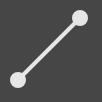 <mxfile version="24.2.5" type="device">
  <diagram name="第 1 页" id="ewl9boTtj5eG1xmZE2dz">
    <mxGraphModel dx="145" dy="110" grid="1" gridSize="3.937" guides="1" tooltips="1" connect="1" arrows="1" fold="1" page="1" pageScale="1" pageWidth="48" pageHeight="48" background="#464647" math="0" shadow="0">
      <root>
        <mxCell id="0" />
        <mxCell id="1" parent="0" />
        <mxCell id="JbTVdKFWbdLQB1auDO73-1" value="" style="endArrow=oval;html=1;rounded=0;startArrow=oval;startFill=1;endFill=1;fillColor=#f5f5f5;strokeColor=#E6E6E6;strokeWidth=2;" parent="1" edge="1">
          <mxGeometry width="50" height="50" relative="1" as="geometry">
            <mxPoint x="8" y="39" as="sourcePoint" />
            <mxPoint x="39" y="8" as="targetPoint" />
          </mxGeometry>
        </mxCell>
      </root>
    </mxGraphModel>
  </diagram>
</mxfile>
